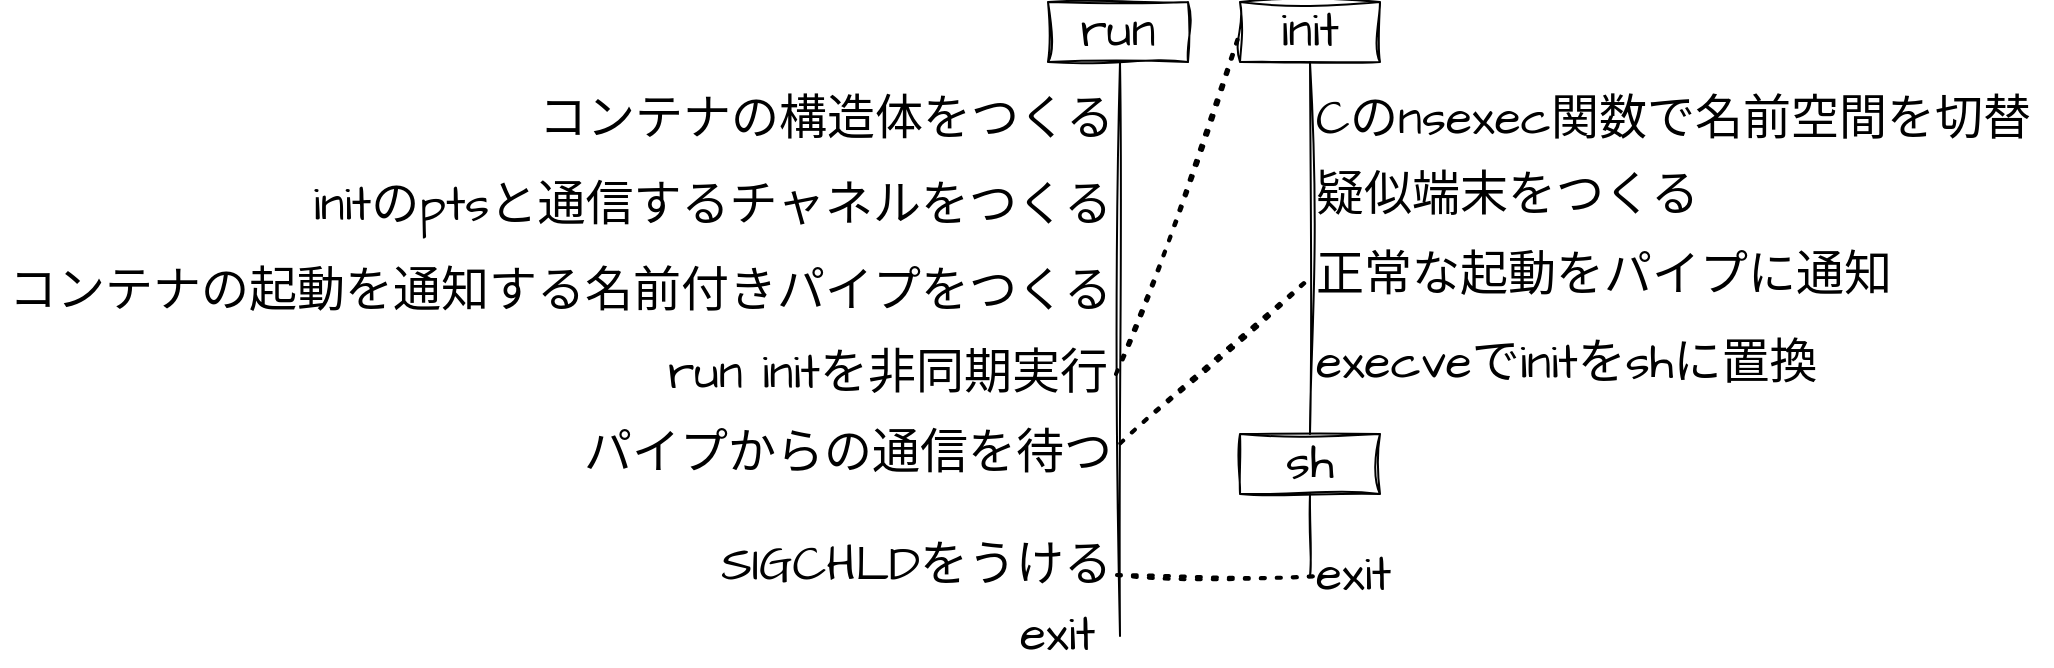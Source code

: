 <mxfile version="25.0.1">
  <diagram id="sAPiVkavU_vM4pkCJuUF" name="ページ1">
    <mxGraphModel dx="2889" dy="1082" grid="1" gridSize="10" guides="1" tooltips="1" connect="1" arrows="1" fold="1" page="1" pageScale="1" pageWidth="827" pageHeight="1169" math="0" shadow="0">
      <root>
        <mxCell id="0" />
        <mxCell id="1" parent="0" />
        <mxCell id="2hfiS1e1vaS1avcaZc8Z-17" value="&lt;font style=&quot;font-size: 24px;&quot;&gt;SIGCHLDをうける&lt;/font&gt;" style="text;html=1;align=right;verticalAlign=middle;whiteSpace=wrap;rounded=0;fontFamily=Architects Daughter;fontSource=https%3A%2F%2Ffonts.googleapis.com%2Fcss%3Ffamily%3DArchitects%2BDaughter;sketch=1;curveFitting=1;jiggle=2;strokeColor=none;" parent="1" vertex="1">
          <mxGeometry x="30" y="345" width="208" height="40" as="geometry" />
        </mxCell>
        <mxCell id="2hfiS1e1vaS1avcaZc8Z-2" value="&lt;font style=&quot;font-size: 24px;&quot;&gt;run&lt;/font&gt;" style="rounded=0;whiteSpace=wrap;html=1;sketch=1;hachureGap=4;jiggle=2;curveFitting=1;fontFamily=Architects Daughter;fontSource=https%3A%2F%2Ffonts.googleapis.com%2Fcss%3Ffamily%3DArchitects%2BDaughter;fillColor=none;" parent="1" vertex="1">
          <mxGeometry x="204" y="83" width="70" height="30" as="geometry" />
        </mxCell>
        <mxCell id="2hfiS1e1vaS1avcaZc8Z-4" value="" style="endArrow=none;html=1;rounded=0;sketch=1;hachureGap=4;jiggle=2;curveFitting=1;fontFamily=Architects Daughter;fontSource=https%3A%2F%2Ffonts.googleapis.com%2Fcss%3Ffamily%3DArchitects%2BDaughter;entryX=0.5;entryY=1;entryDx=0;entryDy=0;" parent="1" edge="1">
          <mxGeometry width="50" height="50" relative="1" as="geometry">
            <mxPoint x="240" y="400" as="sourcePoint" />
            <mxPoint x="240" y="113" as="targetPoint" />
          </mxGeometry>
        </mxCell>
        <mxCell id="2hfiS1e1vaS1avcaZc8Z-10" value="&lt;font style=&quot;font-size: 24px;&quot;&gt;initのptsと通信する&lt;/font&gt;&lt;span style=&quot;font-size: 24px; background-color: initial;&quot;&gt;チャネル&lt;/span&gt;&lt;span style=&quot;font-size: 24px; background-color: initial;&quot;&gt;をつくる&lt;/span&gt;" style="text;html=1;align=right;verticalAlign=middle;whiteSpace=wrap;rounded=0;fontFamily=Architects Daughter;fontSource=https%3A%2F%2Ffonts.googleapis.com%2Fcss%3Ffamily%3DArchitects%2BDaughter;sketch=1;curveFitting=1;jiggle=2;strokeColor=none;" parent="1" vertex="1">
          <mxGeometry x="-170" y="163" width="408" height="43" as="geometry" />
        </mxCell>
        <mxCell id="2hfiS1e1vaS1avcaZc8Z-15" value="&lt;font style=&quot;font-size: 24px;&quot;&gt;run initを非同期実行&lt;/font&gt;" style="text;html=1;align=left;verticalAlign=middle;whiteSpace=wrap;rounded=0;fontFamily=Architects Daughter;fontSource=https%3A%2F%2Ffonts.googleapis.com%2Fcss%3Ffamily%3DArchitects%2BDaughter;sketch=1;curveFitting=1;jiggle=2;strokeColor=none;" parent="1" vertex="1">
          <mxGeometry x="12" y="249" width="226" height="40" as="geometry" />
        </mxCell>
        <mxCell id="2hfiS1e1vaS1avcaZc8Z-16" value="&lt;font style=&quot;font-size: 24px;&quot;&gt;パイプからの通信を待つ&lt;/font&gt;" style="text;html=1;align=right;verticalAlign=middle;whiteSpace=wrap;rounded=0;fontFamily=Architects Daughter;fontSource=https%3A%2F%2Ffonts.googleapis.com%2Fcss%3Ffamily%3DArchitects%2BDaughter;sketch=1;curveFitting=1;jiggle=2;strokeColor=none;" parent="1" vertex="1">
          <mxGeometry x="-32" y="289" width="270" height="40" as="geometry" />
        </mxCell>
        <mxCell id="2hfiS1e1vaS1avcaZc8Z-22" value="" style="endArrow=none;html=1;rounded=0;sketch=1;hachureGap=4;jiggle=2;curveFitting=1;fontFamily=Architects Daughter;fontSource=https%3A%2F%2Ffonts.googleapis.com%2Fcss%3Ffamily%3DArchitects%2BDaughter;entryX=0.5;entryY=1;entryDx=0;entryDy=0;exitX=0.5;exitY=0;exitDx=0;exitDy=0;" parent="1" source="w2JN0z46ybfxZBrAL457-21" target="w2JN0z46ybfxZBrAL457-8" edge="1">
          <mxGeometry width="50" height="50" relative="1" as="geometry">
            <mxPoint x="348" y="320" as="sourcePoint" />
            <mxPoint x="342.33" y="123.0" as="targetPoint" />
          </mxGeometry>
        </mxCell>
        <mxCell id="2hfiS1e1vaS1avcaZc8Z-24" value="&lt;font style=&quot;font-size: 24px;&quot;&gt;Cのnsexec関数で名前空間を切替&lt;/font&gt;" style="text;html=1;align=left;verticalAlign=middle;whiteSpace=wrap;rounded=0;fontFamily=Architects Daughter;fontSource=https%3A%2F%2Ffonts.googleapis.com%2Fcss%3Ffamily%3DArchitects%2BDaughter;sketch=1;curveFitting=1;jiggle=2;strokeColor=none;" parent="1" vertex="1">
          <mxGeometry x="336" y="123" width="370" height="37" as="geometry" />
        </mxCell>
        <mxCell id="2hfiS1e1vaS1avcaZc8Z-25" value="&lt;font style=&quot;font-size: 24px;&quot;&gt;execveでinitをshに置換&lt;/font&gt;" style="text;html=1;align=left;verticalAlign=middle;whiteSpace=wrap;rounded=0;fontFamily=Architects Daughter;fontSource=https%3A%2F%2Ffonts.googleapis.com%2Fcss%3Ffamily%3DArchitects%2BDaughter;sketch=1;curveFitting=1;jiggle=2;strokeColor=none;" parent="1" vertex="1">
          <mxGeometry x="336" y="249" width="294" height="30" as="geometry" />
        </mxCell>
        <mxCell id="2hfiS1e1vaS1avcaZc8Z-28" value="&lt;font style=&quot;font-size: 24px;&quot;&gt;疑似端末をつくる&lt;/font&gt;" style="text;html=1;align=left;verticalAlign=middle;whiteSpace=wrap;rounded=0;fontFamily=Architects Daughter;fontSource=https%3A%2F%2Ffonts.googleapis.com%2Fcss%3Ffamily%3DArchitects%2BDaughter;sketch=1;curveFitting=1;jiggle=2;strokeColor=none;" parent="1" vertex="1">
          <mxGeometry x="336" y="160" width="204" height="40" as="geometry" />
        </mxCell>
        <mxCell id="2hfiS1e1vaS1avcaZc8Z-30" value="&lt;font style=&quot;font-size: 24px;&quot;&gt;exit&lt;/font&gt;" style="text;html=1;align=left;verticalAlign=middle;whiteSpace=wrap;rounded=0;fontFamily=Architects Daughter;fontSource=https%3A%2F%2Ffonts.googleapis.com%2Fcss%3Ffamily%3DArchitects%2BDaughter;sketch=1;curveFitting=1;jiggle=2;strokeColor=none;" parent="1" vertex="1">
          <mxGeometry x="336" y="355" width="50" height="30" as="geometry" />
        </mxCell>
        <mxCell id="2hfiS1e1vaS1avcaZc8Z-31" value="" style="endArrow=none;html=1;rounded=0;sketch=1;hachureGap=4;jiggle=2;curveFitting=1;fontFamily=Architects Daughter;fontSource=https%3A%2F%2Ffonts.googleapis.com%2Fcss%3Ffamily%3DArchitects%2BDaughter;entryX=0.5;entryY=1;entryDx=0;entryDy=0;" parent="1" target="w2JN0z46ybfxZBrAL457-21" edge="1">
          <mxGeometry width="50" height="50" relative="1" as="geometry">
            <mxPoint x="335" y="370" as="sourcePoint" />
            <mxPoint x="334.66" y="350" as="targetPoint" />
          </mxGeometry>
        </mxCell>
        <mxCell id="w2JN0z46ybfxZBrAL457-8" value="&lt;font style=&quot;font-size: 24px;&quot;&gt;init&lt;/font&gt;" style="rounded=0;whiteSpace=wrap;html=1;sketch=1;hachureGap=4;jiggle=2;curveFitting=1;fontFamily=Architects Daughter;fontSource=https%3A%2F%2Ffonts.googleapis.com%2Fcss%3Ffamily%3DArchitects%2BDaughter;fillColor=none;" parent="1" vertex="1">
          <mxGeometry x="300" y="83" width="70" height="30" as="geometry" />
        </mxCell>
        <mxCell id="w2JN0z46ybfxZBrAL457-24" value="" style="endArrow=none;dashed=1;html=1;dashPattern=1 3;strokeWidth=2;rounded=0;sketch=1;hachureGap=4;jiggle=2;curveFitting=1;fontFamily=Architects Daughter;fontSource=https%3A%2F%2Ffonts.googleapis.com%2Fcss%3Ffamily%3DArchitects%2BDaughter;" parent="1" edge="1">
          <mxGeometry width="50" height="50" relative="1" as="geometry">
            <mxPoint x="238.5" y="369.5" as="sourcePoint" />
            <mxPoint x="340" y="370" as="targetPoint" />
          </mxGeometry>
        </mxCell>
        <mxCell id="w2JN0z46ybfxZBrAL457-25" value="" style="endArrow=none;dashed=1;html=1;dashPattern=1 3;strokeWidth=2;rounded=0;sketch=1;hachureGap=4;jiggle=2;curveFitting=1;fontFamily=Architects Daughter;fontSource=https%3A%2F%2Ffonts.googleapis.com%2Fcss%3Ffamily%3DArchitects%2BDaughter;exitX=1.008;exitY=0.367;exitDx=0;exitDy=0;exitPerimeter=0;entryX=0;entryY=0.5;entryDx=0;entryDy=0;" parent="1" source="2hfiS1e1vaS1avcaZc8Z-16" target="ojEMMkKgGveVm0mknlId-4" edge="1">
          <mxGeometry width="50" height="50" relative="1" as="geometry">
            <mxPoint x="250" y="440" as="sourcePoint" />
            <mxPoint x="330" y="240" as="targetPoint" />
          </mxGeometry>
        </mxCell>
        <mxCell id="w2JN0z46ybfxZBrAL457-26" value="" style="endArrow=none;dashed=1;html=1;dashPattern=1 3;strokeWidth=2;rounded=0;sketch=1;hachureGap=4;jiggle=2;curveFitting=1;fontFamily=Architects Daughter;fontSource=https%3A%2F%2Ffonts.googleapis.com%2Fcss%3Ffamily%3DArchitects%2BDaughter;exitX=1;exitY=0.5;exitDx=0;exitDy=0;entryX=0;entryY=0.5;entryDx=0;entryDy=0;" parent="1" source="2hfiS1e1vaS1avcaZc8Z-15" target="w2JN0z46ybfxZBrAL457-8" edge="1">
          <mxGeometry width="50" height="50" relative="1" as="geometry">
            <mxPoint x="238.5" y="320" as="sourcePoint" />
            <mxPoint x="327.5" y="185" as="targetPoint" />
          </mxGeometry>
        </mxCell>
        <mxCell id="ojEMMkKgGveVm0mknlId-1" value="&lt;span style=&quot;font-size: 24px;&quot;&gt;コンテナの構造体をつくる&lt;/span&gt;" style="text;html=1;align=right;verticalAlign=middle;whiteSpace=wrap;rounded=0;fontFamily=Architects Daughter;fontSource=https%3A%2F%2Ffonts.googleapis.com%2Fcss%3Ffamily%3DArchitects%2BDaughter;sketch=1;curveFitting=1;jiggle=2;strokeColor=none;" parent="1" vertex="1">
          <mxGeometry x="-55.5" y="120" width="294" height="43" as="geometry" />
        </mxCell>
        <mxCell id="ojEMMkKgGveVm0mknlId-3" value="&lt;span style=&quot;font-size: 24px;&quot;&gt;コンテナの起動を通知する&lt;/span&gt;&lt;span style=&quot;background-color: initial; font-size: 24px;&quot;&gt;名前付きパイプをつくる&lt;/span&gt;" style="text;html=1;align=right;verticalAlign=middle;whiteSpace=wrap;rounded=0;fontFamily=Architects Daughter;fontSource=https%3A%2F%2Ffonts.googleapis.com%2Fcss%3Ffamily%3DArchitects%2BDaughter;sketch=1;curveFitting=1;jiggle=2;strokeColor=none;" parent="1" vertex="1">
          <mxGeometry x="-320" y="206" width="558" height="43" as="geometry" />
        </mxCell>
        <mxCell id="w2JN0z46ybfxZBrAL457-21" value="&lt;font style=&quot;font-size: 24px;&quot;&gt;sh&lt;/font&gt;" style="rounded=0;whiteSpace=wrap;html=1;sketch=1;hachureGap=4;jiggle=2;curveFitting=1;fontFamily=Architects Daughter;fontSource=https%3A%2F%2Ffonts.googleapis.com%2Fcss%3Ffamily%3DArchitects%2BDaughter;fillColor=none;" parent="1" vertex="1">
          <mxGeometry x="300" y="299" width="70" height="30" as="geometry" />
        </mxCell>
        <mxCell id="ojEMMkKgGveVm0mknlId-4" value="&lt;span style=&quot;font-size: 24px;&quot;&gt;正常な起動をパイプに通知&lt;/span&gt;" style="text;html=1;align=left;verticalAlign=middle;whiteSpace=wrap;rounded=0;fontFamily=Architects Daughter;fontSource=https%3A%2F%2Ffonts.googleapis.com%2Fcss%3Ffamily%3DArchitects%2BDaughter;sketch=1;curveFitting=1;jiggle=2;strokeColor=none;" parent="1" vertex="1">
          <mxGeometry x="336" y="200" width="304" height="40" as="geometry" />
        </mxCell>
        <mxCell id="ojEMMkKgGveVm0mknlId-5" value="&lt;font style=&quot;font-size: 24px;&quot;&gt;exit&lt;/font&gt;" style="text;html=1;align=left;verticalAlign=middle;whiteSpace=wrap;rounded=0;fontFamily=Architects Daughter;fontSource=https%3A%2F%2Ffonts.googleapis.com%2Fcss%3Ffamily%3DArchitects%2BDaughter;sketch=1;curveFitting=1;jiggle=2;strokeColor=none;" parent="1" vertex="1">
          <mxGeometry x="188" y="385" width="50" height="30" as="geometry" />
        </mxCell>
      </root>
    </mxGraphModel>
  </diagram>
</mxfile>
